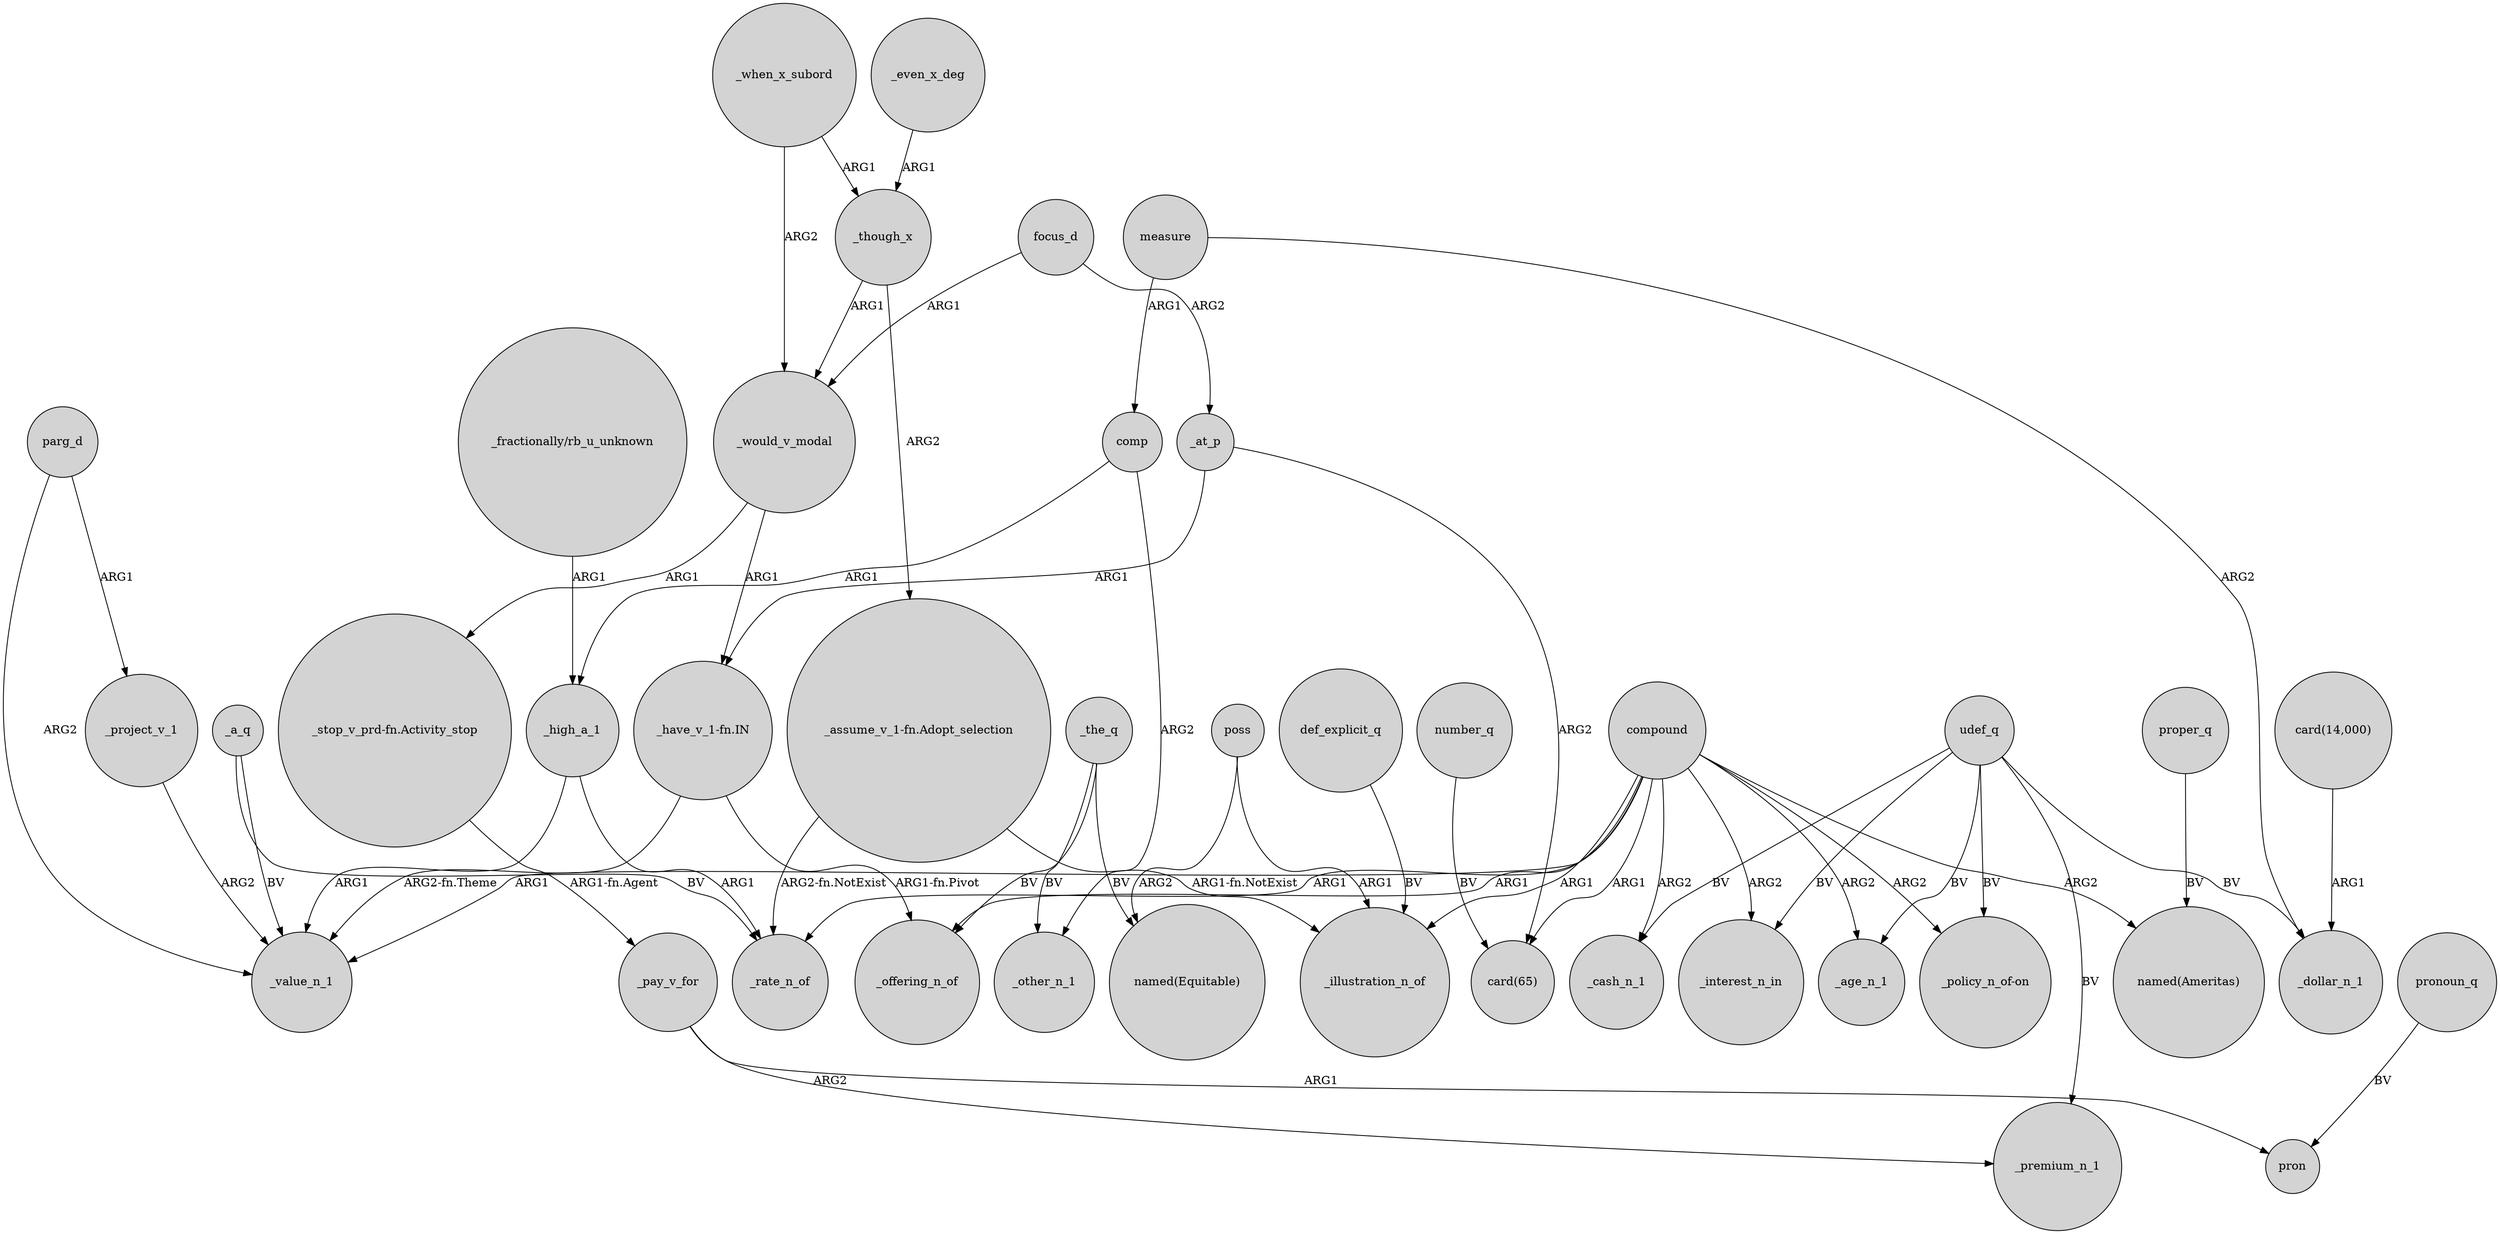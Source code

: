 digraph {
	node [shape=circle style=filled]
	_high_a_1 -> _value_n_1 [label=ARG1]
	parg_d -> _value_n_1 [label=ARG2]
	udef_q -> _premium_n_1 [label=BV]
	comp -> _other_n_1 [label=ARG2]
	"_assume_v_1-fn.Adopt_selection" -> _illustration_n_of [label="ARG1-fn.NotExist"]
	_at_p -> "_have_v_1-fn.IN" [label=ARG1]
	compound -> "card(65)" [label=ARG1]
	_pay_v_for -> _premium_n_1 [label=ARG2]
	_would_v_modal -> "_stop_v_prd-fn.Activity_stop" [label=ARG1]
	proper_q -> "named(Ameritas)" [label=BV]
	udef_q -> _cash_n_1 [label=BV]
	poss -> _illustration_n_of [label=ARG1]
	"_assume_v_1-fn.Adopt_selection" -> _rate_n_of [label="ARG2-fn.NotExist"]
	"_stop_v_prd-fn.Activity_stop" -> _pay_v_for [label="ARG1-fn.Agent"]
	compound -> "_policy_n_of-on" [label=ARG2]
	compound -> _rate_n_of [label=ARG1]
	_even_x_deg -> _though_x [label=ARG1]
	_when_x_subord -> _though_x [label=ARG1]
	measure -> comp [label=ARG1]
	parg_d -> _project_v_1 [label=ARG1]
	compound -> _age_n_1 [label=ARG2]
	_pay_v_for -> pron [label=ARG1]
	focus_d -> _at_p [label=ARG2]
	comp -> _high_a_1 [label=ARG1]
	udef_q -> "_policy_n_of-on" [label=BV]
	_a_q -> _rate_n_of [label=BV]
	udef_q -> _interest_n_in [label=BV]
	"_have_v_1-fn.IN" -> _offering_n_of [label="ARG1-fn.Pivot"]
	compound -> _interest_n_in [label=ARG2]
	_project_v_1 -> _value_n_1 [label=ARG2]
	number_q -> "card(65)" [label=BV]
	pronoun_q -> pron [label=BV]
	"card(14,000)" -> _dollar_n_1 [label=ARG1]
	_when_x_subord -> _would_v_modal [label=ARG2]
	_the_q -> _other_n_1 [label=BV]
	_the_q -> "named(Equitable)" [label=BV]
	_high_a_1 -> _rate_n_of [label=ARG1]
	measure -> _dollar_n_1 [label=ARG2]
	_would_v_modal -> "_have_v_1-fn.IN" [label=ARG1]
	_though_x -> _would_v_modal [label=ARG1]
	udef_q -> _age_n_1 [label=BV]
	"_have_v_1-fn.IN" -> _value_n_1 [label="ARG2-fn.Theme"]
	compound -> _illustration_n_of [label=ARG1]
	_a_q -> _value_n_1 [label=BV]
	_though_x -> "_assume_v_1-fn.Adopt_selection" [label=ARG2]
	_at_p -> "card(65)" [label=ARG2]
	compound -> _cash_n_1 [label=ARG2]
	poss -> "named(Equitable)" [label=ARG2]
	compound -> "named(Ameritas)" [label=ARG2]
	def_explicit_q -> _illustration_n_of [label=BV]
	"_fractionally/rb_u_unknown" -> _high_a_1 [label=ARG1]
	compound -> _value_n_1 [label=ARG1]
	compound -> _offering_n_of [label=ARG1]
	udef_q -> _dollar_n_1 [label=BV]
	focus_d -> _would_v_modal [label=ARG1]
	_the_q -> _offering_n_of [label=BV]
}
